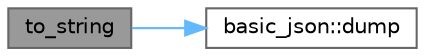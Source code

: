 digraph "to_string"
{
 // LATEX_PDF_SIZE
  bgcolor="transparent";
  edge [fontname=Helvetica,fontsize=10,labelfontname=Helvetica,labelfontsize=10];
  node [fontname=Helvetica,fontsize=10,shape=box,height=0.2,width=0.4];
  rankdir="LR";
  Node1 [id="Node000001",label="to_string",height=0.2,width=0.4,color="gray40", fillcolor="grey60", style="filled", fontcolor="black",tooltip="user-defined to_string function for JSON values"];
  Node1 -> Node2 [id="edge1_Node000001_Node000002",color="steelblue1",style="solid",tooltip=" "];
  Node2 [id="Node000002",label="basic_json::dump",height=0.2,width=0.4,color="grey40", fillcolor="white", style="filled",URL="$classbasic__json.html#ac38b5f79c16205efb771e99be206b345",tooltip="serialization"];
}

